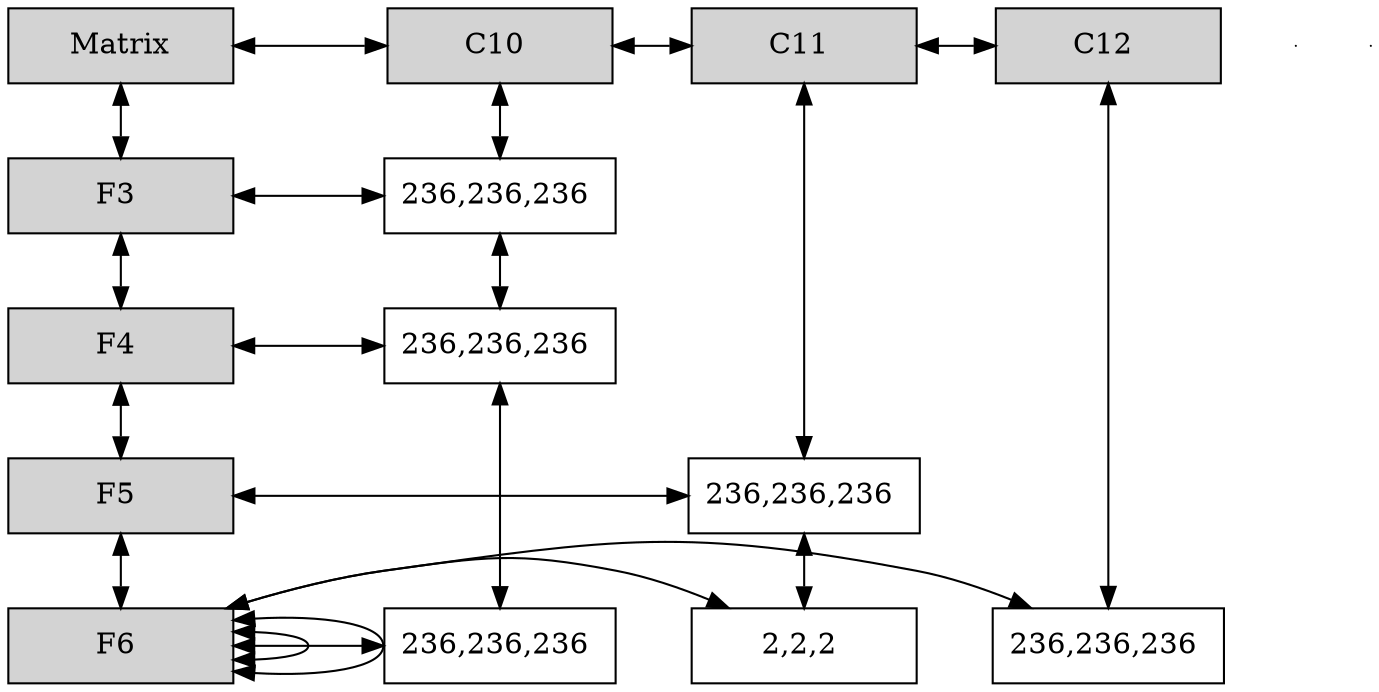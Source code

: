 digraph{
node [shape=box]
graph[nodesep = 0.5];
Terminal [ label = "Matrix", width = 1.5, style = filled, group = 0 ];
e0[ shape = point, width = 0 ]
e1[ shape = point, width = 0 ]
Terminal -> Y3 [dir=both];
Y3[label = "F3 "   width = 1.5 style = filled, group =0];
Y3-> Y4[dir=both];
Y3-> X10_3[dir=both];
{ rank = same; Y3; X10_3 }
Y4[label = "F4 "   width = 1.5 style = filled, group =0];
Y4-> Y5[dir=both];
Y4-> X10_4[dir=both];
{ rank = same; Y4; X10_4 }
Y5[label = "F5 "   width = 1.5 style = filled, group =0];
Y5-> Y6[dir=both];
Y5-> X11_5[dir=both];
{ rank = same; Y5; X11_5 }
Y6[label = "F6 "   width = 1.5 style = filled, group =0];
Y6-> Y6[dir=both];
Y6-> X12_6[dir=both];
{ rank = same; Y6; X12_6 }
Y6[label = "F6 "   width = 1.5 style = filled, group =0];
Y6-> Y6[dir=both];
Y6-> X11_6[dir=both];
{ rank = same; Y6; X11_6 }
Y6[label = "F6 "   width = 1.5 style = filled,group =0];
Y6-> X10_6[dir=both];
{ rank = same; Y6; X10_6 }
Terminal -> X10 [dir=both];
X10[label = "C10 "   width = 1.5 style = filled, group =10];
X10-> X11[dir=both];
{ rank = same; Terminal; X10 }
X10_3[label = "236,236,236 "   width = 1.5, group =10];
X10-> X10_3[dir=both];
X10_4[label = "236,236,236 "   width = 1.5, group =10];
X10_3-> X10_4[dir=both];
X10_6[label = "236,236,236 "   width = 1.5, group =10];
X10_4-> X10_6[dir=both];
X11[label = "C11 "   width = 1.5 style = filled, group =11];
X11-> X12[dir=both];
{ rank = same; Terminal; X11 }
X11_5[label = "236,236,236 "   width = 1.5, group =11];
X11-> X11_5[dir=both];
X11_6[label = "2,2,2 "   width = 1.5, group =11];
X11_5-> X11_6[dir=both];
X12[label = "C12 "   width = 1.5 style = filled, group =12];
{ rank = same; Terminal; X12 }
X12_6[label = "236,236,236 "   width = 1.5, group =12];
X12-> X12_6[dir=both];
}